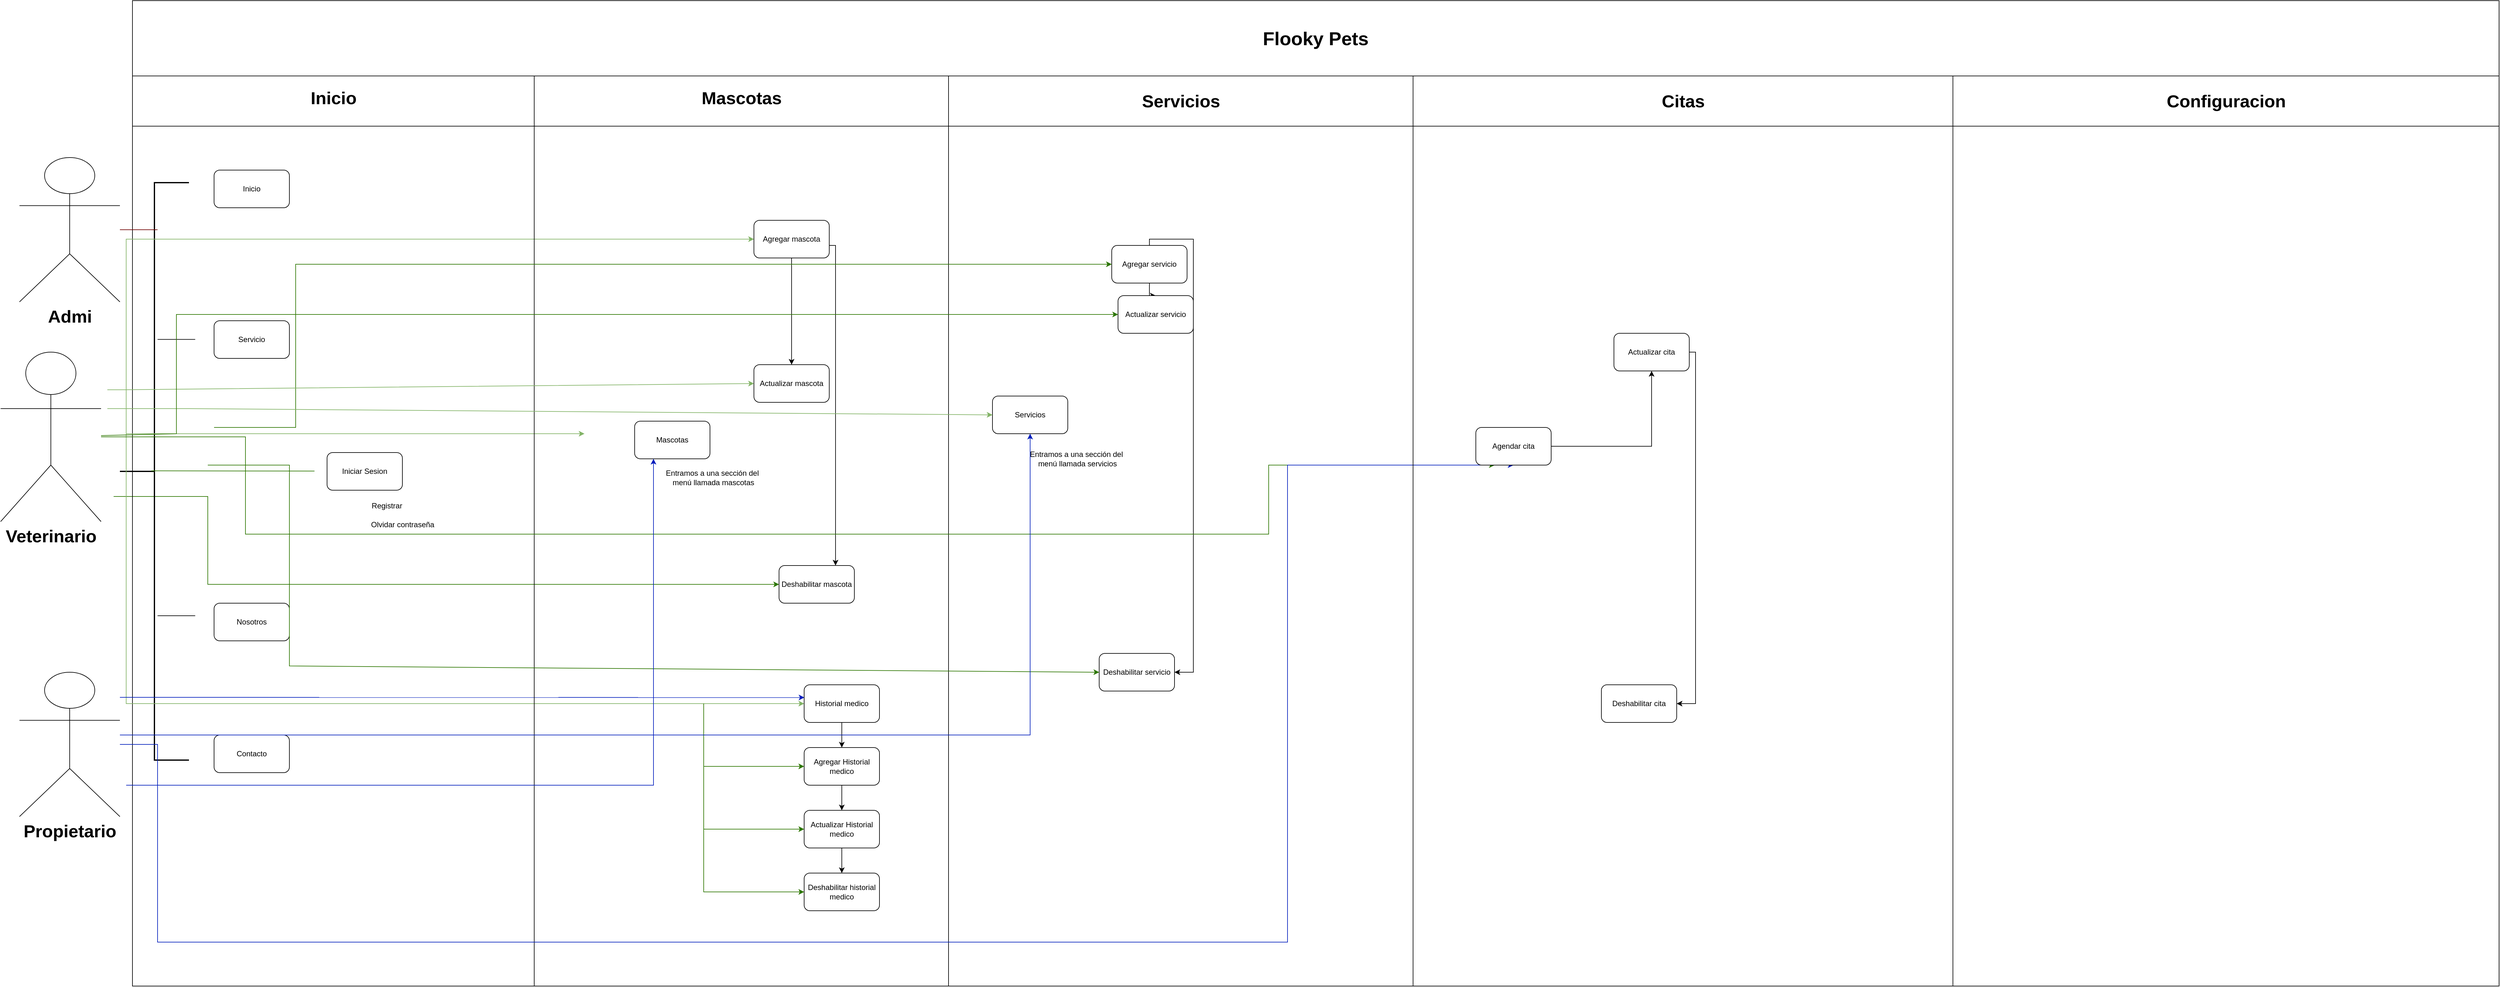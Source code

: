 <mxfile version="27.0.1">
  <diagram name="Página-1" id="NNWvZ4oggBIMChuUHBzH">
    <mxGraphModel dx="2907" dy="3063" grid="1" gridSize="10" guides="1" tooltips="1" connect="1" arrows="1" fold="1" page="1" pageScale="1" pageWidth="1200" pageHeight="1600" math="0" shadow="0">
      <root>
        <mxCell id="0" />
        <mxCell id="1" parent="0" />
        <mxCell id="VYU7v_phaBW_iBIL2m6B-1" value="Pool" style="swimlane;childLayout=stackLayout;resizeParent=1;resizeParentMax=0;startSize=60;html=1;" parent="1" vertex="1">
          <mxGeometry x="240" width="1300" height="1520" as="geometry" />
        </mxCell>
        <mxCell id="IKzDBhC44jdNEWaVhKPq-48" value="" style="endArrow=classic;html=1;rounded=0;entryX=0;entryY=0.5;entryDx=0;entryDy=0;fillColor=#60a917;strokeColor=#2D7600;" parent="VYU7v_phaBW_iBIL2m6B-1" target="IKzDBhC44jdNEWaVhKPq-35" edge="1">
          <mxGeometry width="50" height="50" relative="1" as="geometry">
            <mxPoint x="-30" y="740" as="sourcePoint" />
            <mxPoint x="40" y="650" as="targetPoint" />
            <Array as="points">
              <mxPoint x="120" y="740" />
              <mxPoint x="120" y="880" />
            </Array>
          </mxGeometry>
        </mxCell>
        <mxCell id="VYU7v_phaBW_iBIL2m6B-2" value="&lt;font style=&quot;font-size: 28px;&quot;&gt;Inicio&lt;/font&gt;" style="swimlane;startSize=90;html=1;" parent="VYU7v_phaBW_iBIL2m6B-1" vertex="1">
          <mxGeometry y="60" width="640" height="1460" as="geometry" />
        </mxCell>
        <mxCell id="IKzDBhC44jdNEWaVhKPq-8" value="Inicio" style="rounded=1;whiteSpace=wrap;html=1;" parent="VYU7v_phaBW_iBIL2m6B-2" vertex="1">
          <mxGeometry x="130" y="160" width="120" height="60" as="geometry" />
        </mxCell>
        <mxCell id="IKzDBhC44jdNEWaVhKPq-9" value="Servicio" style="rounded=1;whiteSpace=wrap;html=1;" parent="VYU7v_phaBW_iBIL2m6B-2" vertex="1">
          <mxGeometry x="130" y="400" width="120" height="60" as="geometry" />
        </mxCell>
        <mxCell id="IKzDBhC44jdNEWaVhKPq-10" value="Nosotros" style="rounded=1;whiteSpace=wrap;html=1;" parent="VYU7v_phaBW_iBIL2m6B-2" vertex="1">
          <mxGeometry x="130" y="850" width="120" height="60" as="geometry" />
        </mxCell>
        <mxCell id="IKzDBhC44jdNEWaVhKPq-11" value="Contacto" style="rounded=1;whiteSpace=wrap;html=1;" parent="VYU7v_phaBW_iBIL2m6B-2" vertex="1">
          <mxGeometry x="130" y="1060" width="120" height="60" as="geometry" />
        </mxCell>
        <mxCell id="IKzDBhC44jdNEWaVhKPq-12" value="Iniciar Sesion" style="rounded=1;whiteSpace=wrap;html=1;" parent="VYU7v_phaBW_iBIL2m6B-2" vertex="1">
          <mxGeometry x="310" y="610" width="120" height="60" as="geometry" />
        </mxCell>
        <mxCell id="IKzDBhC44jdNEWaVhKPq-19" value="Olvidar contraseña" style="text;html=1;align=center;verticalAlign=middle;resizable=0;points=[];autosize=1;strokeColor=none;fillColor=none;" parent="VYU7v_phaBW_iBIL2m6B-2" vertex="1">
          <mxGeometry x="370" y="710" width="120" height="30" as="geometry" />
        </mxCell>
        <mxCell id="IKzDBhC44jdNEWaVhKPq-18" value="Registrar" style="text;html=1;align=center;verticalAlign=middle;resizable=0;points=[];autosize=1;strokeColor=none;fillColor=none;" parent="VYU7v_phaBW_iBIL2m6B-2" vertex="1">
          <mxGeometry x="370" y="680" width="70" height="30" as="geometry" />
        </mxCell>
        <mxCell id="IKzDBhC44jdNEWaVhKPq-27" value="" style="strokeWidth=2;html=1;shape=mxgraph.flowchart.annotation_2;align=left;labelPosition=right;pointerEvents=1;" parent="VYU7v_phaBW_iBIL2m6B-2" vertex="1">
          <mxGeometry x="-20" y="180" width="110" height="920" as="geometry" />
        </mxCell>
        <mxCell id="IKzDBhC44jdNEWaVhKPq-29" value="" style="endArrow=none;html=1;rounded=0;fillColor=#0050ef;strokeColor=#001DBC;" parent="VYU7v_phaBW_iBIL2m6B-2" edge="1">
          <mxGeometry width="50" height="50" relative="1" as="geometry">
            <mxPoint x="-20" y="1060" as="sourcePoint" />
            <mxPoint x="40" y="1060" as="targetPoint" />
          </mxGeometry>
        </mxCell>
        <mxCell id="IKzDBhC44jdNEWaVhKPq-30" value="" style="endArrow=none;html=1;rounded=0;" parent="VYU7v_phaBW_iBIL2m6B-2" edge="1">
          <mxGeometry width="50" height="50" relative="1" as="geometry">
            <mxPoint x="40" y="870" as="sourcePoint" />
            <mxPoint x="100" y="870" as="targetPoint" />
          </mxGeometry>
        </mxCell>
        <mxCell id="IKzDBhC44jdNEWaVhKPq-31" value="" style="endArrow=none;html=1;rounded=0;fillColor=#60a917;strokeColor=#2D7600;" parent="VYU7v_phaBW_iBIL2m6B-2" edge="1">
          <mxGeometry width="50" height="50" relative="1" as="geometry">
            <mxPoint x="30" y="639.17" as="sourcePoint" />
            <mxPoint x="290" y="639.47" as="targetPoint" />
          </mxGeometry>
        </mxCell>
        <mxCell id="IKzDBhC44jdNEWaVhKPq-32" value="" style="endArrow=none;html=1;rounded=0;" parent="VYU7v_phaBW_iBIL2m6B-2" edge="1">
          <mxGeometry width="50" height="50" relative="1" as="geometry">
            <mxPoint x="40" y="429.7" as="sourcePoint" />
            <mxPoint x="100" y="429.7" as="targetPoint" />
          </mxGeometry>
        </mxCell>
        <mxCell id="IKzDBhC44jdNEWaVhKPq-43" value="" style="endArrow=classic;html=1;rounded=0;fillColor=#d5e8d4;strokeColor=#82b366;" parent="VYU7v_phaBW_iBIL2m6B-2" edge="1">
          <mxGeometry width="50" height="50" relative="1" as="geometry">
            <mxPoint x="-10" y="580" as="sourcePoint" />
            <mxPoint x="720" y="580" as="targetPoint" />
          </mxGeometry>
        </mxCell>
        <mxCell id="IKzDBhC44jdNEWaVhKPq-45" value="" style="endArrow=classic;html=1;rounded=0;entryX=0;entryY=0.5;entryDx=0;entryDy=0;fillColor=#d5e8d4;strokeColor=#82b366;" parent="VYU7v_phaBW_iBIL2m6B-2" target="IKzDBhC44jdNEWaVhKPq-33" edge="1">
          <mxGeometry width="50" height="50" relative="1" as="geometry">
            <mxPoint x="-10" y="640" as="sourcePoint" />
            <mxPoint x="40" y="590" as="targetPoint" />
            <Array as="points">
              <mxPoint x="-10" y="270" />
            </Array>
          </mxGeometry>
        </mxCell>
        <mxCell id="IKzDBhC44jdNEWaVhKPq-49" value="" style="endArrow=classic;html=1;rounded=0;entryX=0;entryY=0.5;entryDx=0;entryDy=0;fillColor=#d5e8d4;strokeColor=#82b366;" parent="VYU7v_phaBW_iBIL2m6B-2" target="IKzDBhC44jdNEWaVhKPq-36" edge="1">
          <mxGeometry width="50" height="50" relative="1" as="geometry">
            <mxPoint x="-10" y="640" as="sourcePoint" />
            <mxPoint x="40" y="590" as="targetPoint" />
            <Array as="points">
              <mxPoint x="-10" y="1010" />
            </Array>
          </mxGeometry>
        </mxCell>
        <mxCell id="IKzDBhC44jdNEWaVhKPq-76" value="" style="endArrow=classic;html=1;rounded=0;entryX=0.003;entryY=0.338;entryDx=0;entryDy=0;fillColor=#0050ef;strokeColor=#001DBC;entryPerimeter=0;" parent="VYU7v_phaBW_iBIL2m6B-2" target="IKzDBhC44jdNEWaVhKPq-36" edge="1">
          <mxGeometry width="50" height="50" relative="1" as="geometry">
            <mxPoint x="-20" y="1000" as="sourcePoint" />
            <mxPoint x="30" y="950" as="targetPoint" />
          </mxGeometry>
        </mxCell>
        <mxCell id="VYU7v_phaBW_iBIL2m6B-4" value="&lt;font style=&quot;font-size: 28px;&quot;&gt;Mascotas&lt;/font&gt;" style="swimlane;startSize=90;html=1;" parent="VYU7v_phaBW_iBIL2m6B-1" vertex="1">
          <mxGeometry x="640" y="60" width="660" height="1460" as="geometry" />
        </mxCell>
        <mxCell id="IKzDBhC44jdNEWaVhKPq-25" value="Mascotas" style="rounded=1;whiteSpace=wrap;html=1;" parent="VYU7v_phaBW_iBIL2m6B-4" vertex="1">
          <mxGeometry x="160" y="560" width="120" height="60" as="geometry" />
        </mxCell>
        <mxCell id="IKzDBhC44jdNEWaVhKPq-26" value="Entramos a una sección del&amp;nbsp;&lt;div&gt;menú llamada mascotas&lt;/div&gt;" style="text;html=1;align=center;verticalAlign=middle;resizable=0;points=[];autosize=1;strokeColor=none;fillColor=none;" parent="VYU7v_phaBW_iBIL2m6B-4" vertex="1">
          <mxGeometry x="200" y="630" width="170" height="40" as="geometry" />
        </mxCell>
        <mxCell id="IKzDBhC44jdNEWaVhKPq-67" style="edgeStyle=orthogonalEdgeStyle;rounded=0;orthogonalLoop=1;jettySize=auto;html=1;entryX=0.5;entryY=0;entryDx=0;entryDy=0;" parent="VYU7v_phaBW_iBIL2m6B-4" source="IKzDBhC44jdNEWaVhKPq-33" target="IKzDBhC44jdNEWaVhKPq-34" edge="1">
          <mxGeometry relative="1" as="geometry">
            <mxPoint x="410" y="340" as="targetPoint" />
          </mxGeometry>
        </mxCell>
        <mxCell id="IKzDBhC44jdNEWaVhKPq-74" style="edgeStyle=orthogonalEdgeStyle;rounded=0;orthogonalLoop=1;jettySize=auto;html=1;entryX=0.75;entryY=0;entryDx=0;entryDy=0;" parent="VYU7v_phaBW_iBIL2m6B-4" source="IKzDBhC44jdNEWaVhKPq-33" target="IKzDBhC44jdNEWaVhKPq-35" edge="1">
          <mxGeometry relative="1" as="geometry">
            <Array as="points">
              <mxPoint x="480" y="280" />
            </Array>
          </mxGeometry>
        </mxCell>
        <mxCell id="IKzDBhC44jdNEWaVhKPq-33" value="Agregar mascota" style="rounded=1;whiteSpace=wrap;html=1;" parent="VYU7v_phaBW_iBIL2m6B-4" vertex="1">
          <mxGeometry x="350" y="240" width="120" height="60" as="geometry" />
        </mxCell>
        <mxCell id="IKzDBhC44jdNEWaVhKPq-34" value="Actualizar mascota" style="rounded=1;whiteSpace=wrap;html=1;" parent="VYU7v_phaBW_iBIL2m6B-4" vertex="1">
          <mxGeometry x="350" y="470" width="120" height="60" as="geometry" />
        </mxCell>
        <mxCell id="IKzDBhC44jdNEWaVhKPq-35" value="Deshabilitar mascota" style="rounded=1;whiteSpace=wrap;html=1;" parent="VYU7v_phaBW_iBIL2m6B-4" vertex="1">
          <mxGeometry x="390" y="790" width="120" height="60" as="geometry" />
        </mxCell>
        <mxCell id="IKzDBhC44jdNEWaVhKPq-69" style="edgeStyle=orthogonalEdgeStyle;rounded=0;orthogonalLoop=1;jettySize=auto;html=1;entryX=0.5;entryY=0;entryDx=0;entryDy=0;" parent="VYU7v_phaBW_iBIL2m6B-4" source="IKzDBhC44jdNEWaVhKPq-36" target="IKzDBhC44jdNEWaVhKPq-50" edge="1">
          <mxGeometry relative="1" as="geometry" />
        </mxCell>
        <mxCell id="IKzDBhC44jdNEWaVhKPq-36" value="Historial medico" style="rounded=1;whiteSpace=wrap;html=1;" parent="VYU7v_phaBW_iBIL2m6B-4" vertex="1">
          <mxGeometry x="430" y="980" width="120" height="60" as="geometry" />
        </mxCell>
        <mxCell id="IKzDBhC44jdNEWaVhKPq-71" style="edgeStyle=orthogonalEdgeStyle;rounded=0;orthogonalLoop=1;jettySize=auto;html=1;entryX=0.5;entryY=0;entryDx=0;entryDy=0;" parent="VYU7v_phaBW_iBIL2m6B-4" source="IKzDBhC44jdNEWaVhKPq-50" target="IKzDBhC44jdNEWaVhKPq-52" edge="1">
          <mxGeometry relative="1" as="geometry" />
        </mxCell>
        <mxCell id="IKzDBhC44jdNEWaVhKPq-50" value="Agregar Historial medico" style="rounded=1;whiteSpace=wrap;html=1;" parent="VYU7v_phaBW_iBIL2m6B-4" vertex="1">
          <mxGeometry x="430" y="1080" width="120" height="60" as="geometry" />
        </mxCell>
        <mxCell id="IKzDBhC44jdNEWaVhKPq-51" value="Deshabilitar historial medico" style="rounded=1;whiteSpace=wrap;html=1;" parent="VYU7v_phaBW_iBIL2m6B-4" vertex="1">
          <mxGeometry x="430" y="1280" width="120" height="60" as="geometry" />
        </mxCell>
        <mxCell id="IKzDBhC44jdNEWaVhKPq-72" style="edgeStyle=orthogonalEdgeStyle;rounded=0;orthogonalLoop=1;jettySize=auto;html=1;entryX=0.5;entryY=0;entryDx=0;entryDy=0;" parent="VYU7v_phaBW_iBIL2m6B-4" source="IKzDBhC44jdNEWaVhKPq-52" target="IKzDBhC44jdNEWaVhKPq-51" edge="1">
          <mxGeometry relative="1" as="geometry" />
        </mxCell>
        <mxCell id="IKzDBhC44jdNEWaVhKPq-52" value="Actualizar Historial medico" style="rounded=1;whiteSpace=wrap;html=1;" parent="VYU7v_phaBW_iBIL2m6B-4" vertex="1">
          <mxGeometry x="430" y="1180" width="120" height="60" as="geometry" />
        </mxCell>
        <mxCell id="IKzDBhC44jdNEWaVhKPq-53" value="" style="endArrow=classic;html=1;rounded=0;entryX=0;entryY=0.5;entryDx=0;entryDy=0;fillColor=#60a917;strokeColor=#2D7600;" parent="VYU7v_phaBW_iBIL2m6B-4" target="IKzDBhC44jdNEWaVhKPq-51" edge="1">
          <mxGeometry width="50" height="50" relative="1" as="geometry">
            <mxPoint x="270" y="1010" as="sourcePoint" />
            <mxPoint x="270" y="1310" as="targetPoint" />
            <Array as="points">
              <mxPoint x="270" y="1310" />
            </Array>
          </mxGeometry>
        </mxCell>
        <mxCell id="IKzDBhC44jdNEWaVhKPq-54" value="" style="endArrow=classic;html=1;rounded=0;entryX=0;entryY=0.5;entryDx=0;entryDy=0;fillColor=#60a917;strokeColor=#2D7600;" parent="VYU7v_phaBW_iBIL2m6B-4" target="IKzDBhC44jdNEWaVhKPq-52" edge="1">
          <mxGeometry width="50" height="50" relative="1" as="geometry">
            <mxPoint x="270" y="1210" as="sourcePoint" />
            <mxPoint x="410" y="1200" as="targetPoint" />
          </mxGeometry>
        </mxCell>
        <mxCell id="IKzDBhC44jdNEWaVhKPq-55" value="" style="endArrow=classic;html=1;rounded=0;entryX=0;entryY=0.5;entryDx=0;entryDy=0;fillColor=#60a917;strokeColor=#2D7600;" parent="VYU7v_phaBW_iBIL2m6B-4" target="IKzDBhC44jdNEWaVhKPq-50" edge="1">
          <mxGeometry width="50" height="50" relative="1" as="geometry">
            <mxPoint x="270" y="1110" as="sourcePoint" />
            <mxPoint x="320" y="1060" as="targetPoint" />
          </mxGeometry>
        </mxCell>
        <mxCell id="IKzDBhC44jdNEWaVhKPq-2" value="&lt;font style=&quot;font-size: 28px;&quot;&gt;Configuracion&lt;/font&gt;" style="swimlane;startSize=80;html=1;" parent="1" vertex="1">
          <mxGeometry x="3140" y="70" width="870" height="1450" as="geometry" />
        </mxCell>
        <mxCell id="IKzDBhC44jdNEWaVhKPq-3" value="&lt;font style=&quot;font-size: 28px;&quot;&gt;Servicios&lt;/font&gt;" style="swimlane;startSize=80;html=1;" parent="1" vertex="1">
          <mxGeometry x="1540" y="70" width="740" height="1450" as="geometry" />
        </mxCell>
        <mxCell id="IKzDBhC44jdNEWaVhKPq-56" value="Servicios" style="rounded=1;whiteSpace=wrap;html=1;" parent="IKzDBhC44jdNEWaVhKPq-3" vertex="1">
          <mxGeometry x="70" y="510" width="120" height="60" as="geometry" />
        </mxCell>
        <mxCell id="IKzDBhC44jdNEWaVhKPq-73" style="edgeStyle=orthogonalEdgeStyle;rounded=0;orthogonalLoop=1;jettySize=auto;html=1;entryX=0.5;entryY=0;entryDx=0;entryDy=0;" parent="IKzDBhC44jdNEWaVhKPq-3" source="IKzDBhC44jdNEWaVhKPq-57" target="IKzDBhC44jdNEWaVhKPq-58" edge="1">
          <mxGeometry relative="1" as="geometry" />
        </mxCell>
        <mxCell id="IKzDBhC44jdNEWaVhKPq-75" style="edgeStyle=orthogonalEdgeStyle;rounded=0;orthogonalLoop=1;jettySize=auto;html=1;entryX=1;entryY=0.5;entryDx=0;entryDy=0;" parent="IKzDBhC44jdNEWaVhKPq-3" source="IKzDBhC44jdNEWaVhKPq-57" target="IKzDBhC44jdNEWaVhKPq-59" edge="1">
          <mxGeometry relative="1" as="geometry">
            <Array as="points">
              <mxPoint x="320" y="260" />
              <mxPoint x="390" y="260" />
              <mxPoint x="390" y="950" />
            </Array>
          </mxGeometry>
        </mxCell>
        <mxCell id="IKzDBhC44jdNEWaVhKPq-57" value="Agregar servicio" style="rounded=1;whiteSpace=wrap;html=1;" parent="IKzDBhC44jdNEWaVhKPq-3" vertex="1">
          <mxGeometry x="260" y="270" width="120" height="60" as="geometry" />
        </mxCell>
        <mxCell id="IKzDBhC44jdNEWaVhKPq-58" value="Actualizar servicio" style="rounded=1;whiteSpace=wrap;html=1;" parent="IKzDBhC44jdNEWaVhKPq-3" vertex="1">
          <mxGeometry x="270" y="350" width="120" height="60" as="geometry" />
        </mxCell>
        <mxCell id="IKzDBhC44jdNEWaVhKPq-59" value="Deshabilitar servicio" style="rounded=1;whiteSpace=wrap;html=1;" parent="IKzDBhC44jdNEWaVhKPq-3" vertex="1">
          <mxGeometry x="240" y="920" width="120" height="60" as="geometry" />
        </mxCell>
        <mxCell id="IKzDBhC44jdNEWaVhKPq-61" value="Entramos a una sección del&amp;nbsp;&lt;div&gt;menú llamada servicios&lt;/div&gt;" style="text;html=1;align=center;verticalAlign=middle;resizable=0;points=[];autosize=1;strokeColor=none;fillColor=none;" parent="IKzDBhC44jdNEWaVhKPq-3" vertex="1">
          <mxGeometry x="120" y="590" width="170" height="40" as="geometry" />
        </mxCell>
        <mxCell id="IKzDBhC44jdNEWaVhKPq-65" value="" style="endArrow=classic;html=1;rounded=0;entryX=0;entryY=0.5;entryDx=0;entryDy=0;fillColor=#60a917;strokeColor=#2D7600;" parent="IKzDBhC44jdNEWaVhKPq-3" target="IKzDBhC44jdNEWaVhKPq-59" edge="1">
          <mxGeometry width="50" height="50" relative="1" as="geometry">
            <mxPoint x="-1180" y="620" as="sourcePoint" />
            <mxPoint x="60" y="490" as="targetPoint" />
            <Array as="points">
              <mxPoint x="-1050" y="620" />
              <mxPoint x="-1050" y="940" />
            </Array>
          </mxGeometry>
        </mxCell>
        <mxCell id="IKzDBhC44jdNEWaVhKPq-66" value="" style="endArrow=classic;html=1;rounded=0;entryX=0;entryY=0.5;entryDx=0;entryDy=0;fillColor=#60a917;strokeColor=#2D7600;" parent="IKzDBhC44jdNEWaVhKPq-3" target="IKzDBhC44jdNEWaVhKPq-57" edge="1">
          <mxGeometry width="50" height="50" relative="1" as="geometry">
            <mxPoint x="-1170" y="560" as="sourcePoint" />
            <mxPoint x="60" y="490" as="targetPoint" />
            <Array as="points">
              <mxPoint x="-1040" y="560" />
              <mxPoint x="-1040" y="300" />
            </Array>
          </mxGeometry>
        </mxCell>
        <mxCell id="IKzDBhC44jdNEWaVhKPq-6" value="&lt;font style=&quot;font-size: 30px;&quot;&gt;&lt;b&gt;Flooky Pets&lt;/b&gt;&lt;/font&gt;" style="rounded=0;whiteSpace=wrap;html=1;" parent="1" vertex="1">
          <mxGeometry x="240" y="-50" width="3770" height="120" as="geometry" />
        </mxCell>
        <mxCell id="IKzDBhC44jdNEWaVhKPq-7" value="Admi" style="shape=umlActor;verticalLabelPosition=bottom;verticalAlign=top;html=1;outlineConnect=0;fontSize=28;fontStyle=1" parent="1" vertex="1">
          <mxGeometry x="60" y="200" width="160" height="230" as="geometry" />
        </mxCell>
        <mxCell id="4-_KuDfRU0ASV4ksfu1o-8" style="edgeStyle=orthogonalEdgeStyle;rounded=0;orthogonalLoop=1;jettySize=auto;html=1;entryX=0.25;entryY=1;entryDx=0;entryDy=0;fillColor=#60a917;strokeColor=#2D7600;" edge="1" parent="1" source="IKzDBhC44jdNEWaVhKPq-23" target="IKzDBhC44jdNEWaVhKPq-60">
          <mxGeometry relative="1" as="geometry">
            <Array as="points">
              <mxPoint x="420" y="645" />
              <mxPoint x="420" y="800" />
              <mxPoint x="2050" y="800" />
            </Array>
          </mxGeometry>
        </mxCell>
        <mxCell id="IKzDBhC44jdNEWaVhKPq-23" value="Veterinario" style="shape=umlActor;verticalLabelPosition=bottom;verticalAlign=top;html=1;outlineConnect=0;fontSize=28;fontStyle=1" parent="1" vertex="1">
          <mxGeometry x="30" y="510" width="160" height="270" as="geometry" />
        </mxCell>
        <mxCell id="4-_KuDfRU0ASV4ksfu1o-7" style="edgeStyle=orthogonalEdgeStyle;rounded=0;orthogonalLoop=1;jettySize=auto;html=1;entryX=0.5;entryY=1;entryDx=0;entryDy=0;fillColor=#0050ef;strokeColor=#001DBC;" edge="1" parent="1" source="IKzDBhC44jdNEWaVhKPq-24" target="IKzDBhC44jdNEWaVhKPq-60">
          <mxGeometry relative="1" as="geometry">
            <Array as="points">
              <mxPoint x="280" y="1135" />
              <mxPoint x="280" y="1450" />
              <mxPoint x="2080" y="1450" />
            </Array>
          </mxGeometry>
        </mxCell>
        <mxCell id="IKzDBhC44jdNEWaVhKPq-24" value="Propietario" style="shape=umlActor;verticalLabelPosition=bottom;verticalAlign=top;html=1;outlineConnect=0;fontSize=28;fontStyle=1" parent="1" vertex="1">
          <mxGeometry x="60" y="1020" width="160" height="230" as="geometry" />
        </mxCell>
        <mxCell id="IKzDBhC44jdNEWaVhKPq-4" value="&lt;font style=&quot;font-size: 28px;&quot;&gt;Citas&lt;/font&gt;" style="swimlane;startSize=80;html=1;" parent="1" vertex="1">
          <mxGeometry x="2280" y="70" width="860" height="1450" as="geometry" />
        </mxCell>
        <mxCell id="4-_KuDfRU0ASV4ksfu1o-6" style="edgeStyle=orthogonalEdgeStyle;rounded=0;orthogonalLoop=1;jettySize=auto;html=1;entryX=0.5;entryY=1;entryDx=0;entryDy=0;" edge="1" parent="IKzDBhC44jdNEWaVhKPq-4" source="IKzDBhC44jdNEWaVhKPq-60" target="4-_KuDfRU0ASV4ksfu1o-4">
          <mxGeometry relative="1" as="geometry" />
        </mxCell>
        <mxCell id="IKzDBhC44jdNEWaVhKPq-60" value="Agendar cita" style="rounded=1;whiteSpace=wrap;html=1;" parent="IKzDBhC44jdNEWaVhKPq-4" vertex="1">
          <mxGeometry x="100" y="560" width="120" height="60" as="geometry" />
        </mxCell>
        <mxCell id="4-_KuDfRU0ASV4ksfu1o-2" style="edgeStyle=orthogonalEdgeStyle;rounded=0;orthogonalLoop=1;jettySize=auto;html=1;entryX=1;entryY=0.5;entryDx=0;entryDy=0;exitX=1;exitY=0.5;exitDx=0;exitDy=0;" edge="1" parent="IKzDBhC44jdNEWaVhKPq-4" source="4-_KuDfRU0ASV4ksfu1o-4" target="4-_KuDfRU0ASV4ksfu1o-5">
          <mxGeometry relative="1" as="geometry">
            <Array as="points">
              <mxPoint x="450" y="440" />
              <mxPoint x="450" y="1000" />
            </Array>
            <mxPoint x="380" y="340" as="sourcePoint" />
          </mxGeometry>
        </mxCell>
        <mxCell id="4-_KuDfRU0ASV4ksfu1o-4" value="Actualizar cita" style="rounded=1;whiteSpace=wrap;html=1;" vertex="1" parent="IKzDBhC44jdNEWaVhKPq-4">
          <mxGeometry x="320" y="410" width="120" height="60" as="geometry" />
        </mxCell>
        <mxCell id="4-_KuDfRU0ASV4ksfu1o-5" value="Deshabilitar cita" style="rounded=1;whiteSpace=wrap;html=1;" vertex="1" parent="IKzDBhC44jdNEWaVhKPq-4">
          <mxGeometry x="300" y="970" width="120" height="60" as="geometry" />
        </mxCell>
        <mxCell id="IKzDBhC44jdNEWaVhKPq-28" value="" style="endArrow=none;html=1;rounded=0;fontColor=#000000;fillColor=#a20025;strokeColor=#6F0000;" parent="1" source="IKzDBhC44jdNEWaVhKPq-7" edge="1">
          <mxGeometry width="50" height="50" relative="1" as="geometry">
            <mxPoint x="220" y="365" as="sourcePoint" />
            <mxPoint x="280" y="315" as="targetPoint" />
          </mxGeometry>
        </mxCell>
        <mxCell id="IKzDBhC44jdNEWaVhKPq-42" value="" style="endArrow=classic;html=1;rounded=0;entryX=0.25;entryY=1;entryDx=0;entryDy=0;fillColor=#0050ef;strokeColor=#001DBC;" parent="1" target="IKzDBhC44jdNEWaVhKPq-25" edge="1">
          <mxGeometry width="50" height="50" relative="1" as="geometry">
            <mxPoint x="230" y="1200" as="sourcePoint" />
            <mxPoint x="260" y="1120" as="targetPoint" />
            <Array as="points">
              <mxPoint x="1070" y="1200" />
            </Array>
          </mxGeometry>
        </mxCell>
        <mxCell id="IKzDBhC44jdNEWaVhKPq-62" value="" style="endArrow=classic;html=1;rounded=0;entryX=0.5;entryY=1;entryDx=0;entryDy=0;fillColor=#0050ef;strokeColor=#001DBC;" parent="1" target="IKzDBhC44jdNEWaVhKPq-56" edge="1">
          <mxGeometry width="50" height="50" relative="1" as="geometry">
            <mxPoint x="220" y="1120" as="sourcePoint" />
            <mxPoint x="270" y="1070" as="targetPoint" />
            <Array as="points">
              <mxPoint x="1670" y="1120" />
            </Array>
          </mxGeometry>
        </mxCell>
        <mxCell id="IKzDBhC44jdNEWaVhKPq-46" value="" style="endArrow=classic;html=1;rounded=0;entryX=0;entryY=0.5;entryDx=0;entryDy=0;fillColor=#d5e8d4;strokeColor=#82b366;" parent="1" target="IKzDBhC44jdNEWaVhKPq-34" edge="1">
          <mxGeometry width="50" height="50" relative="1" as="geometry">
            <mxPoint x="200" y="570" as="sourcePoint" />
            <mxPoint x="280" y="650" as="targetPoint" />
            <Array as="points">
              <mxPoint x="220" y="570" />
            </Array>
          </mxGeometry>
        </mxCell>
        <mxCell id="IKzDBhC44jdNEWaVhKPq-63" value="" style="endArrow=classic;html=1;rounded=0;entryX=0;entryY=0.5;entryDx=0;entryDy=0;fillColor=#d5e8d4;strokeColor=#82b366;" parent="1" target="IKzDBhC44jdNEWaVhKPq-56" edge="1">
          <mxGeometry width="50" height="50" relative="1" as="geometry">
            <mxPoint x="200" y="600" as="sourcePoint" />
            <mxPoint x="440" y="560" as="targetPoint" />
            <Array as="points">
              <mxPoint x="200" y="600" />
              <mxPoint x="330" y="600" />
            </Array>
          </mxGeometry>
        </mxCell>
        <mxCell id="IKzDBhC44jdNEWaVhKPq-64" value="" style="endArrow=classic;html=1;rounded=0;entryX=0;entryY=0.5;entryDx=0;entryDy=0;fillColor=#60a917;strokeColor=#2D7600;" parent="1" target="IKzDBhC44jdNEWaVhKPq-58" edge="1" source="IKzDBhC44jdNEWaVhKPq-23">
          <mxGeometry width="50" height="50" relative="1" as="geometry">
            <mxPoint x="1390" y="600" as="sourcePoint" />
            <mxPoint x="1440" y="550" as="targetPoint" />
            <Array as="points">
              <mxPoint x="310" y="640" />
              <mxPoint x="310" y="450" />
            </Array>
          </mxGeometry>
        </mxCell>
      </root>
    </mxGraphModel>
  </diagram>
</mxfile>
